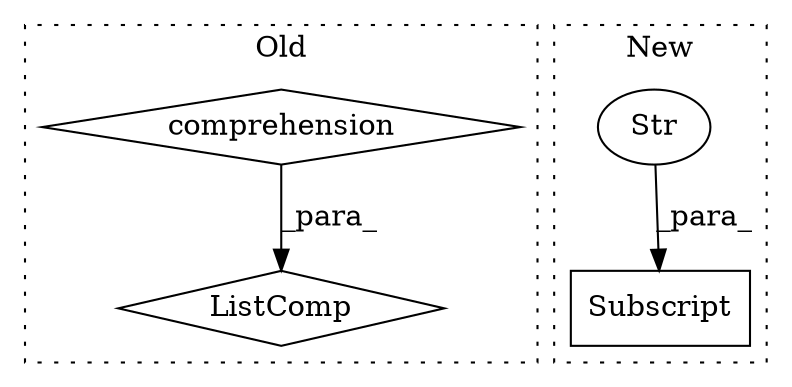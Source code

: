 digraph G {
subgraph cluster0 {
1 [label="ListComp" a="106" s="5753" l="34" shape="diamond"];
3 [label="comprehension" a="45" s="5761" l="3" shape="diamond"];
label = "Old";
style="dotted";
}
subgraph cluster1 {
2 [label="Subscript" a="63" s="2439,0" l="18,0" shape="box"];
4 [label="Str" a="66" s="2451" l="5" shape="ellipse"];
label = "New";
style="dotted";
}
3 -> 1 [label="_para_"];
4 -> 2 [label="_para_"];
}